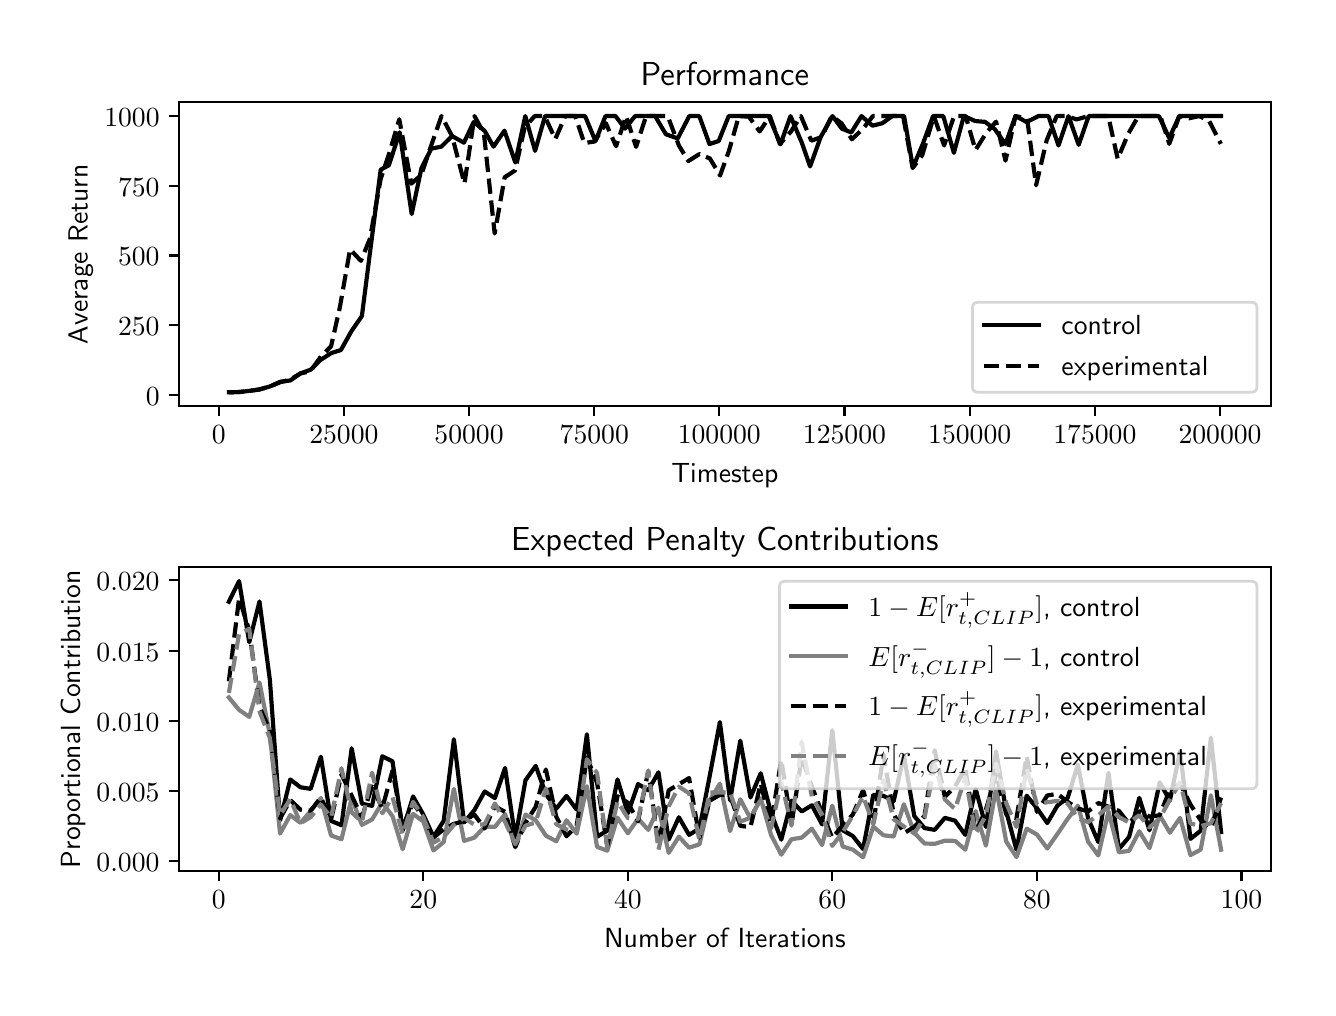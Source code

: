 \begingroup%
\makeatletter%
\begin{pgfpicture}%
\pgfpathrectangle{\pgfpointorigin}{\pgfqpoint{6.4in}{4.8in}}%
\pgfusepath{use as bounding box, clip}%
\begin{pgfscope}%
\pgfsetbuttcap%
\pgfsetmiterjoin%
\definecolor{currentfill}{rgb}{1.0,1.0,1.0}%
\pgfsetfillcolor{currentfill}%
\pgfsetlinewidth{0.0pt}%
\definecolor{currentstroke}{rgb}{1.0,1.0,1.0}%
\pgfsetstrokecolor{currentstroke}%
\pgfsetdash{}{0pt}%
\pgfpathmoveto{\pgfqpoint{0.0in}{0.0in}}%
\pgfpathlineto{\pgfqpoint{6.4in}{0.0in}}%
\pgfpathlineto{\pgfqpoint{6.4in}{4.8in}}%
\pgfpathlineto{\pgfqpoint{0.0in}{4.8in}}%
\pgfpathclose%
\pgfusepath{fill}%
\end{pgfscope}%
\begin{pgfscope}%
\pgfsetbuttcap%
\pgfsetmiterjoin%
\definecolor{currentfill}{rgb}{1.0,1.0,1.0}%
\pgfsetfillcolor{currentfill}%
\pgfsetlinewidth{0.0pt}%
\definecolor{currentstroke}{rgb}{0.0,0.0,0.0}%
\pgfsetstrokecolor{currentstroke}%
\pgfsetstrokeopacity{0.0}%
\pgfsetdash{}{0pt}%
\pgfpathmoveto{\pgfqpoint{0.758in}{2.908in}}%
\pgfpathlineto{\pgfqpoint{6.215in}{2.908in}}%
\pgfpathlineto{\pgfqpoint{6.215in}{4.427in}}%
\pgfpathlineto{\pgfqpoint{0.758in}{4.427in}}%
\pgfpathclose%
\pgfusepath{fill}%
\end{pgfscope}%
\begin{pgfscope}%
\pgfsetbuttcap%
\pgfsetroundjoin%
\definecolor{currentfill}{rgb}{0.0,0.0,0.0}%
\pgfsetfillcolor{currentfill}%
\pgfsetlinewidth{0.803pt}%
\definecolor{currentstroke}{rgb}{0.0,0.0,0.0}%
\pgfsetstrokecolor{currentstroke}%
\pgfsetdash{}{0pt}%
\pgfsys@defobject{currentmarker}{\pgfqpoint{0.0in}{-0.049in}}{\pgfqpoint{0.0in}{0.0in}}{%
\pgfpathmoveto{\pgfqpoint{0.0in}{0.0in}}%
\pgfpathlineto{\pgfqpoint{0.0in}{-0.049in}}%
\pgfusepath{stroke,fill}%
}%
\begin{pgfscope}%
\pgfsys@transformshift{0.955in}{2.908in}%
\pgfsys@useobject{currentmarker}{}%
\end{pgfscope}%
\end{pgfscope}%
\begin{pgfscope}%
\pgftext[x=0.955in,y=2.811in,,top]{\sffamily\fontsize{10.0}{12.0}\selectfont \(\displaystyle 0\)}%
\end{pgfscope}%
\begin{pgfscope}%
\pgfsetbuttcap%
\pgfsetroundjoin%
\definecolor{currentfill}{rgb}{0.0,0.0,0.0}%
\pgfsetfillcolor{currentfill}%
\pgfsetlinewidth{0.803pt}%
\definecolor{currentstroke}{rgb}{0.0,0.0,0.0}%
\pgfsetstrokecolor{currentstroke}%
\pgfsetdash{}{0pt}%
\pgfsys@defobject{currentmarker}{\pgfqpoint{0.0in}{-0.049in}}{\pgfqpoint{0.0in}{0.0in}}{%
\pgfpathmoveto{\pgfqpoint{0.0in}{0.0in}}%
\pgfpathlineto{\pgfqpoint{0.0in}{-0.049in}}%
\pgfusepath{stroke,fill}%
}%
\begin{pgfscope}%
\pgfsys@transformshift{1.581in}{2.908in}%
\pgfsys@useobject{currentmarker}{}%
\end{pgfscope}%
\end{pgfscope}%
\begin{pgfscope}%
\pgftext[x=1.581in,y=2.811in,,top]{\sffamily\fontsize{10.0}{12.0}\selectfont \(\displaystyle 25000\)}%
\end{pgfscope}%
\begin{pgfscope}%
\pgfsetbuttcap%
\pgfsetroundjoin%
\definecolor{currentfill}{rgb}{0.0,0.0,0.0}%
\pgfsetfillcolor{currentfill}%
\pgfsetlinewidth{0.803pt}%
\definecolor{currentstroke}{rgb}{0.0,0.0,0.0}%
\pgfsetstrokecolor{currentstroke}%
\pgfsetdash{}{0pt}%
\pgfsys@defobject{currentmarker}{\pgfqpoint{0.0in}{-0.049in}}{\pgfqpoint{0.0in}{0.0in}}{%
\pgfpathmoveto{\pgfqpoint{0.0in}{0.0in}}%
\pgfpathlineto{\pgfqpoint{0.0in}{-0.049in}}%
\pgfusepath{stroke,fill}%
}%
\begin{pgfscope}%
\pgfsys@transformshift{2.207in}{2.908in}%
\pgfsys@useobject{currentmarker}{}%
\end{pgfscope}%
\end{pgfscope}%
\begin{pgfscope}%
\pgftext[x=2.207in,y=2.811in,,top]{\sffamily\fontsize{10.0}{12.0}\selectfont \(\displaystyle 50000\)}%
\end{pgfscope}%
\begin{pgfscope}%
\pgfsetbuttcap%
\pgfsetroundjoin%
\definecolor{currentfill}{rgb}{0.0,0.0,0.0}%
\pgfsetfillcolor{currentfill}%
\pgfsetlinewidth{0.803pt}%
\definecolor{currentstroke}{rgb}{0.0,0.0,0.0}%
\pgfsetstrokecolor{currentstroke}%
\pgfsetdash{}{0pt}%
\pgfsys@defobject{currentmarker}{\pgfqpoint{0.0in}{-0.049in}}{\pgfqpoint{0.0in}{0.0in}}{%
\pgfpathmoveto{\pgfqpoint{0.0in}{0.0in}}%
\pgfpathlineto{\pgfqpoint{0.0in}{-0.049in}}%
\pgfusepath{stroke,fill}%
}%
\begin{pgfscope}%
\pgfsys@transformshift{2.833in}{2.908in}%
\pgfsys@useobject{currentmarker}{}%
\end{pgfscope}%
\end{pgfscope}%
\begin{pgfscope}%
\pgftext[x=2.833in,y=2.811in,,top]{\sffamily\fontsize{10.0}{12.0}\selectfont \(\displaystyle 75000\)}%
\end{pgfscope}%
\begin{pgfscope}%
\pgfsetbuttcap%
\pgfsetroundjoin%
\definecolor{currentfill}{rgb}{0.0,0.0,0.0}%
\pgfsetfillcolor{currentfill}%
\pgfsetlinewidth{0.803pt}%
\definecolor{currentstroke}{rgb}{0.0,0.0,0.0}%
\pgfsetstrokecolor{currentstroke}%
\pgfsetdash{}{0pt}%
\pgfsys@defobject{currentmarker}{\pgfqpoint{0.0in}{-0.049in}}{\pgfqpoint{0.0in}{0.0in}}{%
\pgfpathmoveto{\pgfqpoint{0.0in}{0.0in}}%
\pgfpathlineto{\pgfqpoint{0.0in}{-0.049in}}%
\pgfusepath{stroke,fill}%
}%
\begin{pgfscope}%
\pgfsys@transformshift{3.458in}{2.908in}%
\pgfsys@useobject{currentmarker}{}%
\end{pgfscope}%
\end{pgfscope}%
\begin{pgfscope}%
\pgftext[x=3.458in,y=2.811in,,top]{\sffamily\fontsize{10.0}{12.0}\selectfont \(\displaystyle 100000\)}%
\end{pgfscope}%
\begin{pgfscope}%
\pgfsetbuttcap%
\pgfsetroundjoin%
\definecolor{currentfill}{rgb}{0.0,0.0,0.0}%
\pgfsetfillcolor{currentfill}%
\pgfsetlinewidth{0.803pt}%
\definecolor{currentstroke}{rgb}{0.0,0.0,0.0}%
\pgfsetstrokecolor{currentstroke}%
\pgfsetdash{}{0pt}%
\pgfsys@defobject{currentmarker}{\pgfqpoint{0.0in}{-0.049in}}{\pgfqpoint{0.0in}{0.0in}}{%
\pgfpathmoveto{\pgfqpoint{0.0in}{0.0in}}%
\pgfpathlineto{\pgfqpoint{0.0in}{-0.049in}}%
\pgfusepath{stroke,fill}%
}%
\begin{pgfscope}%
\pgfsys@transformshift{4.084in}{2.908in}%
\pgfsys@useobject{currentmarker}{}%
\end{pgfscope}%
\end{pgfscope}%
\begin{pgfscope}%
\pgftext[x=4.084in,y=2.811in,,top]{\sffamily\fontsize{10.0}{12.0}\selectfont \(\displaystyle 125000\)}%
\end{pgfscope}%
\begin{pgfscope}%
\pgfsetbuttcap%
\pgfsetroundjoin%
\definecolor{currentfill}{rgb}{0.0,0.0,0.0}%
\pgfsetfillcolor{currentfill}%
\pgfsetlinewidth{0.803pt}%
\definecolor{currentstroke}{rgb}{0.0,0.0,0.0}%
\pgfsetstrokecolor{currentstroke}%
\pgfsetdash{}{0pt}%
\pgfsys@defobject{currentmarker}{\pgfqpoint{0.0in}{-0.049in}}{\pgfqpoint{0.0in}{0.0in}}{%
\pgfpathmoveto{\pgfqpoint{0.0in}{0.0in}}%
\pgfpathlineto{\pgfqpoint{0.0in}{-0.049in}}%
\pgfusepath{stroke,fill}%
}%
\begin{pgfscope}%
\pgfsys@transformshift{4.71in}{2.908in}%
\pgfsys@useobject{currentmarker}{}%
\end{pgfscope}%
\end{pgfscope}%
\begin{pgfscope}%
\pgftext[x=4.71in,y=2.811in,,top]{\sffamily\fontsize{10.0}{12.0}\selectfont \(\displaystyle 150000\)}%
\end{pgfscope}%
\begin{pgfscope}%
\pgfsetbuttcap%
\pgfsetroundjoin%
\definecolor{currentfill}{rgb}{0.0,0.0,0.0}%
\pgfsetfillcolor{currentfill}%
\pgfsetlinewidth{0.803pt}%
\definecolor{currentstroke}{rgb}{0.0,0.0,0.0}%
\pgfsetstrokecolor{currentstroke}%
\pgfsetdash{}{0pt}%
\pgfsys@defobject{currentmarker}{\pgfqpoint{0.0in}{-0.049in}}{\pgfqpoint{0.0in}{0.0in}}{%
\pgfpathmoveto{\pgfqpoint{0.0in}{0.0in}}%
\pgfpathlineto{\pgfqpoint{0.0in}{-0.049in}}%
\pgfusepath{stroke,fill}%
}%
\begin{pgfscope}%
\pgfsys@transformshift{5.336in}{2.908in}%
\pgfsys@useobject{currentmarker}{}%
\end{pgfscope}%
\end{pgfscope}%
\begin{pgfscope}%
\pgftext[x=5.336in,y=2.811in,,top]{\sffamily\fontsize{10.0}{12.0}\selectfont \(\displaystyle 175000\)}%
\end{pgfscope}%
\begin{pgfscope}%
\pgfsetbuttcap%
\pgfsetroundjoin%
\definecolor{currentfill}{rgb}{0.0,0.0,0.0}%
\pgfsetfillcolor{currentfill}%
\pgfsetlinewidth{0.803pt}%
\definecolor{currentstroke}{rgb}{0.0,0.0,0.0}%
\pgfsetstrokecolor{currentstroke}%
\pgfsetdash{}{0pt}%
\pgfsys@defobject{currentmarker}{\pgfqpoint{0.0in}{-0.049in}}{\pgfqpoint{0.0in}{0.0in}}{%
\pgfpathmoveto{\pgfqpoint{0.0in}{0.0in}}%
\pgfpathlineto{\pgfqpoint{0.0in}{-0.049in}}%
\pgfusepath{stroke,fill}%
}%
\begin{pgfscope}%
\pgfsys@transformshift{5.962in}{2.908in}%
\pgfsys@useobject{currentmarker}{}%
\end{pgfscope}%
\end{pgfscope}%
\begin{pgfscope}%
\pgftext[x=5.962in,y=2.811in,,top]{\sffamily\fontsize{10.0}{12.0}\selectfont \(\displaystyle 200000\)}%
\end{pgfscope}%
\begin{pgfscope}%
\pgftext[x=3.486in,y=2.621in,,top]{\sffamily\fontsize{10.0}{12.0}\selectfont Timestep}%
\end{pgfscope}%
\begin{pgfscope}%
\pgfsetbuttcap%
\pgfsetroundjoin%
\definecolor{currentfill}{rgb}{0.0,0.0,0.0}%
\pgfsetfillcolor{currentfill}%
\pgfsetlinewidth{0.803pt}%
\definecolor{currentstroke}{rgb}{0.0,0.0,0.0}%
\pgfsetstrokecolor{currentstroke}%
\pgfsetdash{}{0pt}%
\pgfsys@defobject{currentmarker}{\pgfqpoint{-0.049in}{0.0in}}{\pgfqpoint{0.0in}{0.0in}}{%
\pgfpathmoveto{\pgfqpoint{0.0in}{0.0in}}%
\pgfpathlineto{\pgfqpoint{-0.049in}{0.0in}}%
\pgfusepath{stroke,fill}%
}%
\begin{pgfscope}%
\pgfsys@transformshift{0.758in}{2.965in}%
\pgfsys@useobject{currentmarker}{}%
\end{pgfscope}%
\end{pgfscope}%
\begin{pgfscope}%
\pgftext[x=0.591in,y=2.912in,left,base]{\sffamily\fontsize{10.0}{12.0}\selectfont \(\displaystyle 0\)}%
\end{pgfscope}%
\begin{pgfscope}%
\pgfsetbuttcap%
\pgfsetroundjoin%
\definecolor{currentfill}{rgb}{0.0,0.0,0.0}%
\pgfsetfillcolor{currentfill}%
\pgfsetlinewidth{0.803pt}%
\definecolor{currentstroke}{rgb}{0.0,0.0,0.0}%
\pgfsetstrokecolor{currentstroke}%
\pgfsetdash{}{0pt}%
\pgfsys@defobject{currentmarker}{\pgfqpoint{-0.049in}{0.0in}}{\pgfqpoint{0.0in}{0.0in}}{%
\pgfpathmoveto{\pgfqpoint{0.0in}{0.0in}}%
\pgfpathlineto{\pgfqpoint{-0.049in}{0.0in}}%
\pgfusepath{stroke,fill}%
}%
\begin{pgfscope}%
\pgfsys@transformshift{0.758in}{3.313in}%
\pgfsys@useobject{currentmarker}{}%
\end{pgfscope}%
\end{pgfscope}%
\begin{pgfscope}%
\pgftext[x=0.452in,y=3.26in,left,base]{\sffamily\fontsize{10.0}{12.0}\selectfont \(\displaystyle 250\)}%
\end{pgfscope}%
\begin{pgfscope}%
\pgfsetbuttcap%
\pgfsetroundjoin%
\definecolor{currentfill}{rgb}{0.0,0.0,0.0}%
\pgfsetfillcolor{currentfill}%
\pgfsetlinewidth{0.803pt}%
\definecolor{currentstroke}{rgb}{0.0,0.0,0.0}%
\pgfsetstrokecolor{currentstroke}%
\pgfsetdash{}{0pt}%
\pgfsys@defobject{currentmarker}{\pgfqpoint{-0.049in}{0.0in}}{\pgfqpoint{0.0in}{0.0in}}{%
\pgfpathmoveto{\pgfqpoint{0.0in}{0.0in}}%
\pgfpathlineto{\pgfqpoint{-0.049in}{0.0in}}%
\pgfusepath{stroke,fill}%
}%
\begin{pgfscope}%
\pgfsys@transformshift{0.758in}{3.661in}%
\pgfsys@useobject{currentmarker}{}%
\end{pgfscope}%
\end{pgfscope}%
\begin{pgfscope}%
\pgftext[x=0.452in,y=3.609in,left,base]{\sffamily\fontsize{10.0}{12.0}\selectfont \(\displaystyle 500\)}%
\end{pgfscope}%
\begin{pgfscope}%
\pgfsetbuttcap%
\pgfsetroundjoin%
\definecolor{currentfill}{rgb}{0.0,0.0,0.0}%
\pgfsetfillcolor{currentfill}%
\pgfsetlinewidth{0.803pt}%
\definecolor{currentstroke}{rgb}{0.0,0.0,0.0}%
\pgfsetstrokecolor{currentstroke}%
\pgfsetdash{}{0pt}%
\pgfsys@defobject{currentmarker}{\pgfqpoint{-0.049in}{0.0in}}{\pgfqpoint{0.0in}{0.0in}}{%
\pgfpathmoveto{\pgfqpoint{0.0in}{0.0in}}%
\pgfpathlineto{\pgfqpoint{-0.049in}{0.0in}}%
\pgfusepath{stroke,fill}%
}%
\begin{pgfscope}%
\pgfsys@transformshift{0.758in}{4.009in}%
\pgfsys@useobject{currentmarker}{}%
\end{pgfscope}%
\end{pgfscope}%
\begin{pgfscope}%
\pgftext[x=0.452in,y=3.957in,left,base]{\sffamily\fontsize{10.0}{12.0}\selectfont \(\displaystyle 750\)}%
\end{pgfscope}%
\begin{pgfscope}%
\pgfsetbuttcap%
\pgfsetroundjoin%
\definecolor{currentfill}{rgb}{0.0,0.0,0.0}%
\pgfsetfillcolor{currentfill}%
\pgfsetlinewidth{0.803pt}%
\definecolor{currentstroke}{rgb}{0.0,0.0,0.0}%
\pgfsetstrokecolor{currentstroke}%
\pgfsetdash{}{0pt}%
\pgfsys@defobject{currentmarker}{\pgfqpoint{-0.049in}{0.0in}}{\pgfqpoint{0.0in}{0.0in}}{%
\pgfpathmoveto{\pgfqpoint{0.0in}{0.0in}}%
\pgfpathlineto{\pgfqpoint{-0.049in}{0.0in}}%
\pgfusepath{stroke,fill}%
}%
\begin{pgfscope}%
\pgfsys@transformshift{0.758in}{4.358in}%
\pgfsys@useobject{currentmarker}{}%
\end{pgfscope}%
\end{pgfscope}%
\begin{pgfscope}%
\pgftext[x=0.383in,y=4.305in,left,base]{\sffamily\fontsize{10.0}{12.0}\selectfont \(\displaystyle 1000\)}%
\end{pgfscope}%
\begin{pgfscope}%
\pgftext[x=0.327in,y=3.667in,,bottom,rotate=90.0]{\sffamily\fontsize{10.0}{12.0}\selectfont Average Return}%
\end{pgfscope}%
\begin{pgfscope}%
\pgfpathrectangle{\pgfqpoint{0.758in}{2.908in}}{\pgfqpoint{5.457in}{1.519in}}%
\pgfusepath{clip}%
\pgfsetrectcap%
\pgfsetroundjoin%
\pgfsetlinewidth{1.506pt}%
\definecolor{currentstroke}{rgb}{0.0,0.0,0.0}%
\pgfsetstrokecolor{currentstroke}%
\pgfsetdash{}{0pt}%
\pgfpathmoveto{\pgfqpoint{1.006in}{2.977in}}%
\pgfpathlineto{\pgfqpoint{1.057in}{2.978in}}%
\pgfpathlineto{\pgfqpoint{1.108in}{2.984in}}%
\pgfpathlineto{\pgfqpoint{1.159in}{2.991in}}%
\pgfpathlineto{\pgfqpoint{1.211in}{3.006in}}%
\pgfpathlineto{\pgfqpoint{1.262in}{3.029in}}%
\pgfpathlineto{\pgfqpoint{1.313in}{3.036in}}%
\pgfpathlineto{\pgfqpoint{1.364in}{3.071in}}%
\pgfpathlineto{\pgfqpoint{1.415in}{3.09in}}%
\pgfpathlineto{\pgfqpoint{1.465in}{3.139in}}%
\pgfpathlineto{\pgfqpoint{1.518in}{3.173in}}%
\pgfpathlineto{\pgfqpoint{1.566in}{3.188in}}%
\pgfpathlineto{\pgfqpoint{1.619in}{3.283in}}%
\pgfpathlineto{\pgfqpoint{1.671in}{3.358in}}%
\pgfpathlineto{\pgfqpoint{1.712in}{3.679in}}%
\pgfpathlineto{\pgfqpoint{1.765in}{4.09in}}%
\pgfpathlineto{\pgfqpoint{1.806in}{4.112in}}%
\pgfpathlineto{\pgfqpoint{1.86in}{4.277in}}%
\pgfpathlineto{\pgfqpoint{1.92in}{3.868in}}%
\pgfpathlineto{\pgfqpoint{1.969in}{4.098in}}%
\pgfpathlineto{\pgfqpoint{2.018in}{4.195in}}%
\pgfpathlineto{\pgfqpoint{2.068in}{4.205in}}%
\pgfpathlineto{\pgfqpoint{2.122in}{4.258in}}%
\pgfpathlineto{\pgfqpoint{2.181in}{4.225in}}%
\pgfpathlineto{\pgfqpoint{2.23in}{4.328in}}%
\pgfpathlineto{\pgfqpoint{2.285in}{4.284in}}%
\pgfpathlineto{\pgfqpoint{2.329in}{4.205in}}%
\pgfpathlineto{\pgfqpoint{2.384in}{4.285in}}%
\pgfpathlineto{\pgfqpoint{2.438in}{4.126in}}%
\pgfpathlineto{\pgfqpoint{2.488in}{4.358in}}%
\pgfpathlineto{\pgfqpoint{2.537in}{4.184in}}%
\pgfpathlineto{\pgfqpoint{2.587in}{4.358in}}%
\pgfpathlineto{\pgfqpoint{2.637in}{4.358in}}%
\pgfpathlineto{\pgfqpoint{2.687in}{4.358in}}%
\pgfpathlineto{\pgfqpoint{2.737in}{4.358in}}%
\pgfpathlineto{\pgfqpoint{2.787in}{4.358in}}%
\pgfpathlineto{\pgfqpoint{2.839in}{4.233in}}%
\pgfpathlineto{\pgfqpoint{2.889in}{4.358in}}%
\pgfpathlineto{\pgfqpoint{2.939in}{4.358in}}%
\pgfpathlineto{\pgfqpoint{2.987in}{4.295in}}%
\pgfpathlineto{\pgfqpoint{3.037in}{4.358in}}%
\pgfpathlineto{\pgfqpoint{3.087in}{4.358in}}%
\pgfpathlineto{\pgfqpoint{3.137in}{4.358in}}%
\pgfpathlineto{\pgfqpoint{3.191in}{4.267in}}%
\pgfpathlineto{\pgfqpoint{3.25in}{4.246in}}%
\pgfpathlineto{\pgfqpoint{3.308in}{4.358in}}%
\pgfpathlineto{\pgfqpoint{3.358in}{4.358in}}%
\pgfpathlineto{\pgfqpoint{3.409in}{4.218in}}%
\pgfpathlineto{\pgfqpoint{3.455in}{4.233in}}%
\pgfpathlineto{\pgfqpoint{3.505in}{4.358in}}%
\pgfpathlineto{\pgfqpoint{3.555in}{4.358in}}%
\pgfpathlineto{\pgfqpoint{3.605in}{4.358in}}%
\pgfpathlineto{\pgfqpoint{3.655in}{4.358in}}%
\pgfpathlineto{\pgfqpoint{3.705in}{4.358in}}%
\pgfpathlineto{\pgfqpoint{3.764in}{4.217in}}%
\pgfpathlineto{\pgfqpoint{3.814in}{4.358in}}%
\pgfpathlineto{\pgfqpoint{3.871in}{4.224in}}%
\pgfpathlineto{\pgfqpoint{3.912in}{4.106in}}%
\pgfpathlineto{\pgfqpoint{3.965in}{4.253in}}%
\pgfpathlineto{\pgfqpoint{4.024in}{4.358in}}%
\pgfpathlineto{\pgfqpoint{4.071in}{4.295in}}%
\pgfpathlineto{\pgfqpoint{4.118in}{4.276in}}%
\pgfpathlineto{\pgfqpoint{4.169in}{4.358in}}%
\pgfpathlineto{\pgfqpoint{4.224in}{4.31in}}%
\pgfpathlineto{\pgfqpoint{4.273in}{4.322in}}%
\pgfpathlineto{\pgfqpoint{4.323in}{4.358in}}%
\pgfpathlineto{\pgfqpoint{4.382in}{4.358in}}%
\pgfpathlineto{\pgfqpoint{4.426in}{4.101in}}%
\pgfpathlineto{\pgfqpoint{4.477in}{4.222in}}%
\pgfpathlineto{\pgfqpoint{4.527in}{4.358in}}%
\pgfpathlineto{\pgfqpoint{4.578in}{4.358in}}%
\pgfpathlineto{\pgfqpoint{4.631in}{4.174in}}%
\pgfpathlineto{\pgfqpoint{4.681in}{4.358in}}%
\pgfpathlineto{\pgfqpoint{4.738in}{4.333in}}%
\pgfpathlineto{\pgfqpoint{4.787in}{4.329in}}%
\pgfpathlineto{\pgfqpoint{4.835in}{4.293in}}%
\pgfpathlineto{\pgfqpoint{4.889in}{4.218in}}%
\pgfpathlineto{\pgfqpoint{4.939in}{4.358in}}%
\pgfpathlineto{\pgfqpoint{4.995in}{4.328in}}%
\pgfpathlineto{\pgfqpoint{5.054in}{4.358in}}%
\pgfpathlineto{\pgfqpoint{5.104in}{4.358in}}%
\pgfpathlineto{\pgfqpoint{5.154in}{4.211in}}%
\pgfpathlineto{\pgfqpoint{5.204in}{4.358in}}%
\pgfpathlineto{\pgfqpoint{5.255in}{4.214in}}%
\pgfpathlineto{\pgfqpoint{5.305in}{4.358in}}%
\pgfpathlineto{\pgfqpoint{5.355in}{4.358in}}%
\pgfpathlineto{\pgfqpoint{5.405in}{4.358in}}%
\pgfpathlineto{\pgfqpoint{5.455in}{4.358in}}%
\pgfpathlineto{\pgfqpoint{5.506in}{4.358in}}%
\pgfpathlineto{\pgfqpoint{5.556in}{4.358in}}%
\pgfpathlineto{\pgfqpoint{5.606in}{4.358in}}%
\pgfpathlineto{\pgfqpoint{5.656in}{4.358in}}%
\pgfpathlineto{\pgfqpoint{5.708in}{4.248in}}%
\pgfpathlineto{\pgfqpoint{5.758in}{4.358in}}%
\pgfpathlineto{\pgfqpoint{5.808in}{4.358in}}%
\pgfpathlineto{\pgfqpoint{5.858in}{4.358in}}%
\pgfpathlineto{\pgfqpoint{5.909in}{4.358in}}%
\pgfpathlineto{\pgfqpoint{5.967in}{4.358in}}%
\pgfusepath{stroke}%
\end{pgfscope}%
\begin{pgfscope}%
\pgfpathrectangle{\pgfqpoint{0.758in}{2.908in}}{\pgfqpoint{5.457in}{1.519in}}%
\pgfusepath{clip}%
\pgfsetbuttcap%
\pgfsetroundjoin%
\pgfsetlinewidth{1.506pt}%
\definecolor{currentstroke}{rgb}{0.0,0.0,0.0}%
\pgfsetstrokecolor{currentstroke}%
\pgfsetdash{{5.55pt}{2.4pt}}{0.0pt}%
\pgfpathmoveto{\pgfqpoint{1.006in}{2.977in}}%
\pgfpathlineto{\pgfqpoint{1.057in}{2.978in}}%
\pgfpathlineto{\pgfqpoint{1.108in}{2.984in}}%
\pgfpathlineto{\pgfqpoint{1.159in}{2.991in}}%
\pgfpathlineto{\pgfqpoint{1.211in}{3.006in}}%
\pgfpathlineto{\pgfqpoint{1.262in}{3.027in}}%
\pgfpathlineto{\pgfqpoint{1.313in}{3.041in}}%
\pgfpathlineto{\pgfqpoint{1.363in}{3.071in}}%
\pgfpathlineto{\pgfqpoint{1.414in}{3.082in}}%
\pgfpathlineto{\pgfqpoint{1.466in}{3.156in}}%
\pgfpathlineto{\pgfqpoint{1.517in}{3.207in}}%
\pgfpathlineto{\pgfqpoint{1.561in}{3.402in}}%
\pgfpathlineto{\pgfqpoint{1.612in}{3.692in}}%
\pgfpathlineto{\pgfqpoint{1.666in}{3.634in}}%
\pgfpathlineto{\pgfqpoint{1.711in}{3.744in}}%
\pgfpathlineto{\pgfqpoint{1.765in}{4.043in}}%
\pgfpathlineto{\pgfqpoint{1.809in}{4.176in}}%
\pgfpathlineto{\pgfqpoint{1.858in}{4.342in}}%
\pgfpathlineto{\pgfqpoint{1.918in}{4.02in}}%
\pgfpathlineto{\pgfqpoint{1.968in}{4.064in}}%
\pgfpathlineto{\pgfqpoint{2.019in}{4.215in}}%
\pgfpathlineto{\pgfqpoint{2.069in}{4.358in}}%
\pgfpathlineto{\pgfqpoint{2.122in}{4.258in}}%
\pgfpathlineto{\pgfqpoint{2.184in}{4.02in}}%
\pgfpathlineto{\pgfqpoint{2.234in}{4.358in}}%
\pgfpathlineto{\pgfqpoint{2.281in}{4.272in}}%
\pgfpathlineto{\pgfqpoint{2.335in}{3.771in}}%
\pgfpathlineto{\pgfqpoint{2.385in}{4.052in}}%
\pgfpathlineto{\pgfqpoint{2.437in}{4.086in}}%
\pgfpathlineto{\pgfqpoint{2.485in}{4.301in}}%
\pgfpathlineto{\pgfqpoint{2.535in}{4.358in}}%
\pgfpathlineto{\pgfqpoint{2.585in}{4.358in}}%
\pgfpathlineto{\pgfqpoint{2.638in}{4.243in}}%
\pgfpathlineto{\pgfqpoint{2.688in}{4.358in}}%
\pgfpathlineto{\pgfqpoint{2.738in}{4.358in}}%
\pgfpathlineto{\pgfqpoint{2.783in}{4.223in}}%
\pgfpathlineto{\pgfqpoint{2.835in}{4.231in}}%
\pgfpathlineto{\pgfqpoint{2.891in}{4.322in}}%
\pgfpathlineto{\pgfqpoint{2.942in}{4.207in}}%
\pgfpathlineto{\pgfqpoint{2.992in}{4.358in}}%
\pgfpathlineto{\pgfqpoint{3.042in}{4.204in}}%
\pgfpathlineto{\pgfqpoint{3.092in}{4.358in}}%
\pgfpathlineto{\pgfqpoint{3.142in}{4.358in}}%
\pgfpathlineto{\pgfqpoint{3.2in}{4.358in}}%
\pgfpathlineto{\pgfqpoint{3.256in}{4.211in}}%
\pgfpathlineto{\pgfqpoint{3.303in}{4.133in}}%
\pgfpathlineto{\pgfqpoint{3.359in}{4.168in}}%
\pgfpathlineto{\pgfqpoint{3.411in}{4.146in}}%
\pgfpathlineto{\pgfqpoint{3.462in}{4.061in}}%
\pgfpathlineto{\pgfqpoint{3.506in}{4.183in}}%
\pgfpathlineto{\pgfqpoint{3.556in}{4.358in}}%
\pgfpathlineto{\pgfqpoint{3.606in}{4.355in}}%
\pgfpathlineto{\pgfqpoint{3.66in}{4.281in}}%
\pgfpathlineto{\pgfqpoint{3.711in}{4.358in}}%
\pgfpathlineto{\pgfqpoint{3.761in}{4.218in}}%
\pgfpathlineto{\pgfqpoint{3.816in}{4.28in}}%
\pgfpathlineto{\pgfqpoint{3.866in}{4.358in}}%
\pgfpathlineto{\pgfqpoint{3.918in}{4.235in}}%
\pgfpathlineto{\pgfqpoint{3.97in}{4.253in}}%
\pgfpathlineto{\pgfqpoint{4.02in}{4.358in}}%
\pgfpathlineto{\pgfqpoint{4.069in}{4.322in}}%
\pgfpathlineto{\pgfqpoint{4.121in}{4.242in}}%
\pgfpathlineto{\pgfqpoint{4.176in}{4.294in}}%
\pgfpathlineto{\pgfqpoint{4.226in}{4.358in}}%
\pgfpathlineto{\pgfqpoint{4.277in}{4.358in}}%
\pgfpathlineto{\pgfqpoint{4.327in}{4.358in}}%
\pgfpathlineto{\pgfqpoint{4.377in}{4.358in}}%
\pgfpathlineto{\pgfqpoint{4.425in}{4.098in}}%
\pgfpathlineto{\pgfqpoint{4.473in}{4.163in}}%
\pgfpathlineto{\pgfqpoint{4.531in}{4.358in}}%
\pgfpathlineto{\pgfqpoint{4.582in}{4.211in}}%
\pgfpathlineto{\pgfqpoint{4.632in}{4.358in}}%
\pgfpathlineto{\pgfqpoint{4.69in}{4.358in}}%
\pgfpathlineto{\pgfqpoint{4.739in}{4.188in}}%
\pgfpathlineto{\pgfqpoint{4.793in}{4.274in}}%
\pgfpathlineto{\pgfqpoint{4.842in}{4.33in}}%
\pgfpathlineto{\pgfqpoint{4.889in}{4.135in}}%
\pgfpathlineto{\pgfqpoint{4.939in}{4.358in}}%
\pgfpathlineto{\pgfqpoint{4.997in}{4.346in}}%
\pgfpathlineto{\pgfqpoint{5.042in}{4.012in}}%
\pgfpathlineto{\pgfqpoint{5.095in}{4.237in}}%
\pgfpathlineto{\pgfqpoint{5.145in}{4.358in}}%
\pgfpathlineto{\pgfqpoint{5.195in}{4.358in}}%
\pgfpathlineto{\pgfqpoint{5.245in}{4.341in}}%
\pgfpathlineto{\pgfqpoint{5.303in}{4.358in}}%
\pgfpathlineto{\pgfqpoint{5.353in}{4.358in}}%
\pgfpathlineto{\pgfqpoint{5.403in}{4.358in}}%
\pgfpathlineto{\pgfqpoint{5.45in}{4.144in}}%
\pgfpathlineto{\pgfqpoint{5.504in}{4.272in}}%
\pgfpathlineto{\pgfqpoint{5.554in}{4.358in}}%
\pgfpathlineto{\pgfqpoint{5.613in}{4.358in}}%
\pgfpathlineto{\pgfqpoint{5.663in}{4.358in}}%
\pgfpathlineto{\pgfqpoint{5.708in}{4.219in}}%
\pgfpathlineto{\pgfqpoint{5.758in}{4.358in}}%
\pgfpathlineto{\pgfqpoint{5.808in}{4.347in}}%
\pgfpathlineto{\pgfqpoint{5.858in}{4.358in}}%
\pgfpathlineto{\pgfqpoint{5.907in}{4.334in}}%
\pgfpathlineto{\pgfqpoint{5.966in}{4.219in}}%
\pgfusepath{stroke}%
\end{pgfscope}%
\begin{pgfscope}%
\pgfsetrectcap%
\pgfsetmiterjoin%
\pgfsetlinewidth{0.803pt}%
\definecolor{currentstroke}{rgb}{0.0,0.0,0.0}%
\pgfsetstrokecolor{currentstroke}%
\pgfsetdash{}{0pt}%
\pgfpathmoveto{\pgfqpoint{0.758in}{2.908in}}%
\pgfpathlineto{\pgfqpoint{0.758in}{4.427in}}%
\pgfusepath{stroke}%
\end{pgfscope}%
\begin{pgfscope}%
\pgfsetrectcap%
\pgfsetmiterjoin%
\pgfsetlinewidth{0.803pt}%
\definecolor{currentstroke}{rgb}{0.0,0.0,0.0}%
\pgfsetstrokecolor{currentstroke}%
\pgfsetdash{}{0pt}%
\pgfpathmoveto{\pgfqpoint{6.215in}{2.908in}}%
\pgfpathlineto{\pgfqpoint{6.215in}{4.427in}}%
\pgfusepath{stroke}%
\end{pgfscope}%
\begin{pgfscope}%
\pgfsetrectcap%
\pgfsetmiterjoin%
\pgfsetlinewidth{0.803pt}%
\definecolor{currentstroke}{rgb}{0.0,0.0,0.0}%
\pgfsetstrokecolor{currentstroke}%
\pgfsetdash{}{0pt}%
\pgfpathmoveto{\pgfqpoint{0.758in}{2.908in}}%
\pgfpathlineto{\pgfqpoint{6.215in}{2.908in}}%
\pgfusepath{stroke}%
\end{pgfscope}%
\begin{pgfscope}%
\pgfsetrectcap%
\pgfsetmiterjoin%
\pgfsetlinewidth{0.803pt}%
\definecolor{currentstroke}{rgb}{0.0,0.0,0.0}%
\pgfsetstrokecolor{currentstroke}%
\pgfsetdash{}{0pt}%
\pgfpathmoveto{\pgfqpoint{0.758in}{4.427in}}%
\pgfpathlineto{\pgfqpoint{6.215in}{4.427in}}%
\pgfusepath{stroke}%
\end{pgfscope}%
\begin{pgfscope}%
\pgftext[x=3.486in,y=4.51in,,base]{\sffamily\fontsize{12.0}{14.4}\selectfont Performance}%
\end{pgfscope}%
\begin{pgfscope}%
\pgfsetbuttcap%
\pgfsetmiterjoin%
\definecolor{currentfill}{rgb}{1.0,1.0,1.0}%
\pgfsetfillcolor{currentfill}%
\pgfsetfillopacity{0.8}%
\pgfsetlinewidth{1.004pt}%
\definecolor{currentstroke}{rgb}{0.8,0.8,0.8}%
\pgfsetstrokecolor{currentstroke}%
\pgfsetstrokeopacity{0.8}%
\pgfsetdash{}{0pt}%
\pgfpathmoveto{\pgfqpoint{4.752in}{2.977in}}%
\pgfpathlineto{\pgfqpoint{6.118in}{2.977in}}%
\pgfpathquadraticcurveto{\pgfqpoint{6.146in}{2.977in}}{\pgfqpoint{6.146in}{3.005in}}%
\pgfpathlineto{\pgfqpoint{6.146in}{3.399in}}%
\pgfpathquadraticcurveto{\pgfqpoint{6.146in}{3.427in}}{\pgfqpoint{6.118in}{3.427in}}%
\pgfpathlineto{\pgfqpoint{4.752in}{3.427in}}%
\pgfpathquadraticcurveto{\pgfqpoint{4.724in}{3.427in}}{\pgfqpoint{4.724in}{3.399in}}%
\pgfpathlineto{\pgfqpoint{4.724in}{3.005in}}%
\pgfpathquadraticcurveto{\pgfqpoint{4.724in}{2.977in}}{\pgfqpoint{4.752in}{2.977in}}%
\pgfpathclose%
\pgfusepath{stroke,fill}%
\end{pgfscope}%
\begin{pgfscope}%
\pgfsetrectcap%
\pgfsetroundjoin%
\pgfsetlinewidth{1.506pt}%
\definecolor{currentstroke}{rgb}{0.0,0.0,0.0}%
\pgfsetstrokecolor{currentstroke}%
\pgfsetdash{}{0pt}%
\pgfpathmoveto{\pgfqpoint{4.78in}{3.314in}}%
\pgfpathlineto{\pgfqpoint{5.057in}{3.314in}}%
\pgfusepath{stroke}%
\end{pgfscope}%
\begin{pgfscope}%
\pgftext[x=5.169in,y=3.266in,left,base]{\sffamily\fontsize{10.0}{12.0}\selectfont control}%
\end{pgfscope}%
\begin{pgfscope}%
\pgfsetbuttcap%
\pgfsetroundjoin%
\pgfsetlinewidth{1.506pt}%
\definecolor{currentstroke}{rgb}{0.0,0.0,0.0}%
\pgfsetstrokecolor{currentstroke}%
\pgfsetdash{{5.55pt}{2.4pt}}{0.0pt}%
\pgfpathmoveto{\pgfqpoint{4.78in}{3.11in}}%
\pgfpathlineto{\pgfqpoint{5.057in}{3.11in}}%
\pgfusepath{stroke}%
\end{pgfscope}%
\begin{pgfscope}%
\pgftext[x=5.169in,y=3.062in,left,base]{\sffamily\fontsize{10.0}{12.0}\selectfont experimental}%
\end{pgfscope}%
\begin{pgfscope}%
\pgfsetbuttcap%
\pgfsetmiterjoin%
\definecolor{currentfill}{rgb}{1.0,1.0,1.0}%
\pgfsetfillcolor{currentfill}%
\pgfsetlinewidth{0.0pt}%
\definecolor{currentstroke}{rgb}{0.0,0.0,0.0}%
\pgfsetstrokecolor{currentstroke}%
\pgfsetstrokeopacity{0.0}%
\pgfsetdash{}{0pt}%
\pgfpathmoveto{\pgfqpoint{0.758in}{0.583in}}%
\pgfpathlineto{\pgfqpoint{6.215in}{0.583in}}%
\pgfpathlineto{\pgfqpoint{6.215in}{2.102in}}%
\pgfpathlineto{\pgfqpoint{0.758in}{2.102in}}%
\pgfpathclose%
\pgfusepath{fill}%
\end{pgfscope}%
\begin{pgfscope}%
\pgfsetbuttcap%
\pgfsetroundjoin%
\definecolor{currentfill}{rgb}{0.0,0.0,0.0}%
\pgfsetfillcolor{currentfill}%
\pgfsetlinewidth{0.803pt}%
\definecolor{currentstroke}{rgb}{0.0,0.0,0.0}%
\pgfsetstrokecolor{currentstroke}%
\pgfsetdash{}{0pt}%
\pgfsys@defobject{currentmarker}{\pgfqpoint{0.0in}{-0.049in}}{\pgfqpoint{0.0in}{0.0in}}{%
\pgfpathmoveto{\pgfqpoint{0.0in}{0.0in}}%
\pgfpathlineto{\pgfqpoint{0.0in}{-0.049in}}%
\pgfusepath{stroke,fill}%
}%
\begin{pgfscope}%
\pgfsys@transformshift{0.955in}{0.583in}%
\pgfsys@useobject{currentmarker}{}%
\end{pgfscope}%
\end{pgfscope}%
\begin{pgfscope}%
\pgftext[x=0.955in,y=0.486in,,top]{\sffamily\fontsize{10.0}{12.0}\selectfont \(\displaystyle 0\)}%
\end{pgfscope}%
\begin{pgfscope}%
\pgfsetbuttcap%
\pgfsetroundjoin%
\definecolor{currentfill}{rgb}{0.0,0.0,0.0}%
\pgfsetfillcolor{currentfill}%
\pgfsetlinewidth{0.803pt}%
\definecolor{currentstroke}{rgb}{0.0,0.0,0.0}%
\pgfsetstrokecolor{currentstroke}%
\pgfsetdash{}{0pt}%
\pgfsys@defobject{currentmarker}{\pgfqpoint{0.0in}{-0.049in}}{\pgfqpoint{0.0in}{0.0in}}{%
\pgfpathmoveto{\pgfqpoint{0.0in}{0.0in}}%
\pgfpathlineto{\pgfqpoint{0.0in}{-0.049in}}%
\pgfusepath{stroke,fill}%
}%
\begin{pgfscope}%
\pgfsys@transformshift{1.978in}{0.583in}%
\pgfsys@useobject{currentmarker}{}%
\end{pgfscope}%
\end{pgfscope}%
\begin{pgfscope}%
\pgftext[x=1.978in,y=0.486in,,top]{\sffamily\fontsize{10.0}{12.0}\selectfont \(\displaystyle 20\)}%
\end{pgfscope}%
\begin{pgfscope}%
\pgfsetbuttcap%
\pgfsetroundjoin%
\definecolor{currentfill}{rgb}{0.0,0.0,0.0}%
\pgfsetfillcolor{currentfill}%
\pgfsetlinewidth{0.803pt}%
\definecolor{currentstroke}{rgb}{0.0,0.0,0.0}%
\pgfsetstrokecolor{currentstroke}%
\pgfsetdash{}{0pt}%
\pgfsys@defobject{currentmarker}{\pgfqpoint{0.0in}{-0.049in}}{\pgfqpoint{0.0in}{0.0in}}{%
\pgfpathmoveto{\pgfqpoint{0.0in}{0.0in}}%
\pgfpathlineto{\pgfqpoint{0.0in}{-0.049in}}%
\pgfusepath{stroke,fill}%
}%
\begin{pgfscope}%
\pgfsys@transformshift{3.001in}{0.583in}%
\pgfsys@useobject{currentmarker}{}%
\end{pgfscope}%
\end{pgfscope}%
\begin{pgfscope}%
\pgftext[x=3.001in,y=0.486in,,top]{\sffamily\fontsize{10.0}{12.0}\selectfont \(\displaystyle 40\)}%
\end{pgfscope}%
\begin{pgfscope}%
\pgfsetbuttcap%
\pgfsetroundjoin%
\definecolor{currentfill}{rgb}{0.0,0.0,0.0}%
\pgfsetfillcolor{currentfill}%
\pgfsetlinewidth{0.803pt}%
\definecolor{currentstroke}{rgb}{0.0,0.0,0.0}%
\pgfsetstrokecolor{currentstroke}%
\pgfsetdash{}{0pt}%
\pgfsys@defobject{currentmarker}{\pgfqpoint{0.0in}{-0.049in}}{\pgfqpoint{0.0in}{0.0in}}{%
\pgfpathmoveto{\pgfqpoint{0.0in}{0.0in}}%
\pgfpathlineto{\pgfqpoint{0.0in}{-0.049in}}%
\pgfusepath{stroke,fill}%
}%
\begin{pgfscope}%
\pgfsys@transformshift{4.023in}{0.583in}%
\pgfsys@useobject{currentmarker}{}%
\end{pgfscope}%
\end{pgfscope}%
\begin{pgfscope}%
\pgftext[x=4.023in,y=0.486in,,top]{\sffamily\fontsize{10.0}{12.0}\selectfont \(\displaystyle 60\)}%
\end{pgfscope}%
\begin{pgfscope}%
\pgfsetbuttcap%
\pgfsetroundjoin%
\definecolor{currentfill}{rgb}{0.0,0.0,0.0}%
\pgfsetfillcolor{currentfill}%
\pgfsetlinewidth{0.803pt}%
\definecolor{currentstroke}{rgb}{0.0,0.0,0.0}%
\pgfsetstrokecolor{currentstroke}%
\pgfsetdash{}{0pt}%
\pgfsys@defobject{currentmarker}{\pgfqpoint{0.0in}{-0.049in}}{\pgfqpoint{0.0in}{0.0in}}{%
\pgfpathmoveto{\pgfqpoint{0.0in}{0.0in}}%
\pgfpathlineto{\pgfqpoint{0.0in}{-0.049in}}%
\pgfusepath{stroke,fill}%
}%
\begin{pgfscope}%
\pgfsys@transformshift{5.046in}{0.583in}%
\pgfsys@useobject{currentmarker}{}%
\end{pgfscope}%
\end{pgfscope}%
\begin{pgfscope}%
\pgftext[x=5.046in,y=0.486in,,top]{\sffamily\fontsize{10.0}{12.0}\selectfont \(\displaystyle 80\)}%
\end{pgfscope}%
\begin{pgfscope}%
\pgfsetbuttcap%
\pgfsetroundjoin%
\definecolor{currentfill}{rgb}{0.0,0.0,0.0}%
\pgfsetfillcolor{currentfill}%
\pgfsetlinewidth{0.803pt}%
\definecolor{currentstroke}{rgb}{0.0,0.0,0.0}%
\pgfsetstrokecolor{currentstroke}%
\pgfsetdash{}{0pt}%
\pgfsys@defobject{currentmarker}{\pgfqpoint{0.0in}{-0.049in}}{\pgfqpoint{0.0in}{0.0in}}{%
\pgfpathmoveto{\pgfqpoint{0.0in}{0.0in}}%
\pgfpathlineto{\pgfqpoint{0.0in}{-0.049in}}%
\pgfusepath{stroke,fill}%
}%
\begin{pgfscope}%
\pgfsys@transformshift{6.069in}{0.583in}%
\pgfsys@useobject{currentmarker}{}%
\end{pgfscope}%
\end{pgfscope}%
\begin{pgfscope}%
\pgftext[x=6.069in,y=0.486in,,top]{\sffamily\fontsize{10.0}{12.0}\selectfont \(\displaystyle 100\)}%
\end{pgfscope}%
\begin{pgfscope}%
\pgftext[x=3.486in,y=0.296in,,top]{\sffamily\fontsize{10.0}{12.0}\selectfont Number of Iterations}%
\end{pgfscope}%
\begin{pgfscope}%
\pgfsetbuttcap%
\pgfsetroundjoin%
\definecolor{currentfill}{rgb}{0.0,0.0,0.0}%
\pgfsetfillcolor{currentfill}%
\pgfsetlinewidth{0.803pt}%
\definecolor{currentstroke}{rgb}{0.0,0.0,0.0}%
\pgfsetstrokecolor{currentstroke}%
\pgfsetdash{}{0pt}%
\pgfsys@defobject{currentmarker}{\pgfqpoint{-0.049in}{0.0in}}{\pgfqpoint{0.0in}{0.0in}}{%
\pgfpathmoveto{\pgfqpoint{0.0in}{0.0in}}%
\pgfpathlineto{\pgfqpoint{-0.049in}{0.0in}}%
\pgfusepath{stroke,fill}%
}%
\begin{pgfscope}%
\pgfsys@transformshift{0.758in}{0.632in}%
\pgfsys@useobject{currentmarker}{}%
\end{pgfscope}%
\end{pgfscope}%
\begin{pgfscope}%
\pgftext[x=0.344in,y=0.579in,left,base]{\sffamily\fontsize{10.0}{12.0}\selectfont \(\displaystyle 0.000\)}%
\end{pgfscope}%
\begin{pgfscope}%
\pgfsetbuttcap%
\pgfsetroundjoin%
\definecolor{currentfill}{rgb}{0.0,0.0,0.0}%
\pgfsetfillcolor{currentfill}%
\pgfsetlinewidth{0.803pt}%
\definecolor{currentstroke}{rgb}{0.0,0.0,0.0}%
\pgfsetstrokecolor{currentstroke}%
\pgfsetdash{}{0pt}%
\pgfsys@defobject{currentmarker}{\pgfqpoint{-0.049in}{0.0in}}{\pgfqpoint{0.0in}{0.0in}}{%
\pgfpathmoveto{\pgfqpoint{0.0in}{0.0in}}%
\pgfpathlineto{\pgfqpoint{-0.049in}{0.0in}}%
\pgfusepath{stroke,fill}%
}%
\begin{pgfscope}%
\pgfsys@transformshift{0.758in}{0.983in}%
\pgfsys@useobject{currentmarker}{}%
\end{pgfscope}%
\end{pgfscope}%
\begin{pgfscope}%
\pgftext[x=0.344in,y=0.93in,left,base]{\sffamily\fontsize{10.0}{12.0}\selectfont \(\displaystyle 0.005\)}%
\end{pgfscope}%
\begin{pgfscope}%
\pgfsetbuttcap%
\pgfsetroundjoin%
\definecolor{currentfill}{rgb}{0.0,0.0,0.0}%
\pgfsetfillcolor{currentfill}%
\pgfsetlinewidth{0.803pt}%
\definecolor{currentstroke}{rgb}{0.0,0.0,0.0}%
\pgfsetstrokecolor{currentstroke}%
\pgfsetdash{}{0pt}%
\pgfsys@defobject{currentmarker}{\pgfqpoint{-0.049in}{0.0in}}{\pgfqpoint{0.0in}{0.0in}}{%
\pgfpathmoveto{\pgfqpoint{0.0in}{0.0in}}%
\pgfpathlineto{\pgfqpoint{-0.049in}{0.0in}}%
\pgfusepath{stroke,fill}%
}%
\begin{pgfscope}%
\pgfsys@transformshift{0.758in}{1.334in}%
\pgfsys@useobject{currentmarker}{}%
\end{pgfscope}%
\end{pgfscope}%
\begin{pgfscope}%
\pgftext[x=0.344in,y=1.281in,left,base]{\sffamily\fontsize{10.0}{12.0}\selectfont \(\displaystyle 0.010\)}%
\end{pgfscope}%
\begin{pgfscope}%
\pgfsetbuttcap%
\pgfsetroundjoin%
\definecolor{currentfill}{rgb}{0.0,0.0,0.0}%
\pgfsetfillcolor{currentfill}%
\pgfsetlinewidth{0.803pt}%
\definecolor{currentstroke}{rgb}{0.0,0.0,0.0}%
\pgfsetstrokecolor{currentstroke}%
\pgfsetdash{}{0pt}%
\pgfsys@defobject{currentmarker}{\pgfqpoint{-0.049in}{0.0in}}{\pgfqpoint{0.0in}{0.0in}}{%
\pgfpathmoveto{\pgfqpoint{0.0in}{0.0in}}%
\pgfpathlineto{\pgfqpoint{-0.049in}{0.0in}}%
\pgfusepath{stroke,fill}%
}%
\begin{pgfscope}%
\pgfsys@transformshift{0.758in}{1.685in}%
\pgfsys@useobject{currentmarker}{}%
\end{pgfscope}%
\end{pgfscope}%
\begin{pgfscope}%
\pgftext[x=0.344in,y=1.633in,left,base]{\sffamily\fontsize{10.0}{12.0}\selectfont \(\displaystyle 0.015\)}%
\end{pgfscope}%
\begin{pgfscope}%
\pgfsetbuttcap%
\pgfsetroundjoin%
\definecolor{currentfill}{rgb}{0.0,0.0,0.0}%
\pgfsetfillcolor{currentfill}%
\pgfsetlinewidth{0.803pt}%
\definecolor{currentstroke}{rgb}{0.0,0.0,0.0}%
\pgfsetstrokecolor{currentstroke}%
\pgfsetdash{}{0pt}%
\pgfsys@defobject{currentmarker}{\pgfqpoint{-0.049in}{0.0in}}{\pgfqpoint{0.0in}{0.0in}}{%
\pgfpathmoveto{\pgfqpoint{0.0in}{0.0in}}%
\pgfpathlineto{\pgfqpoint{-0.049in}{0.0in}}%
\pgfusepath{stroke,fill}%
}%
\begin{pgfscope}%
\pgfsys@transformshift{0.758in}{2.037in}%
\pgfsys@useobject{currentmarker}{}%
\end{pgfscope}%
\end{pgfscope}%
\begin{pgfscope}%
\pgftext[x=0.344in,y=1.984in,left,base]{\sffamily\fontsize{10.0}{12.0}\selectfont \(\displaystyle 0.020\)}%
\end{pgfscope}%
\begin{pgfscope}%
\pgftext[x=0.289in,y=1.342in,,bottom,rotate=90.0]{\sffamily\fontsize{10.0}{12.0}\selectfont Proportional Contribution}%
\end{pgfscope}%
\begin{pgfscope}%
\pgfpathrectangle{\pgfqpoint{0.758in}{0.583in}}{\pgfqpoint{5.457in}{1.519in}}%
\pgfusepath{clip}%
\pgfsetrectcap%
\pgfsetroundjoin%
\pgfsetlinewidth{1.506pt}%
\definecolor{currentstroke}{rgb}{0.0,0.0,0.0}%
\pgfsetstrokecolor{currentstroke}%
\pgfsetdash{}{0pt}%
\pgfpathmoveto{\pgfqpoint{1.006in}{1.93in}}%
\pgfpathlineto{\pgfqpoint{1.057in}{2.033in}}%
\pgfpathlineto{\pgfqpoint{1.108in}{1.727in}}%
\pgfpathlineto{\pgfqpoint{1.159in}{1.931in}}%
\pgfpathlineto{\pgfqpoint{1.211in}{1.539in}}%
\pgfpathlineto{\pgfqpoint{1.262in}{0.836in}}%
\pgfpathlineto{\pgfqpoint{1.313in}{1.041in}}%
\pgfpathlineto{\pgfqpoint{1.364in}{1.002in}}%
\pgfpathlineto{\pgfqpoint{1.415in}{0.994in}}%
\pgfpathlineto{\pgfqpoint{1.466in}{1.155in}}%
\pgfpathlineto{\pgfqpoint{1.517in}{0.834in}}%
\pgfpathlineto{\pgfqpoint{1.569in}{0.812in}}%
\pgfpathlineto{\pgfqpoint{1.62in}{1.197in}}%
\pgfpathlineto{\pgfqpoint{1.671in}{0.92in}}%
\pgfpathlineto{\pgfqpoint{1.722in}{0.909in}}%
\pgfpathlineto{\pgfqpoint{1.773in}{1.157in}}%
\pgfpathlineto{\pgfqpoint{1.824in}{1.132in}}%
\pgfpathlineto{\pgfqpoint{1.875in}{0.785in}}%
\pgfpathlineto{\pgfqpoint{1.927in}{0.956in}}%
\pgfpathlineto{\pgfqpoint{1.978in}{0.866in}}%
\pgfpathlineto{\pgfqpoint{2.029in}{0.754in}}%
\pgfpathlineto{\pgfqpoint{2.08in}{0.834in}}%
\pgfpathlineto{\pgfqpoint{2.131in}{1.242in}}%
\pgfpathlineto{\pgfqpoint{2.182in}{0.826in}}%
\pgfpathlineto{\pgfqpoint{2.233in}{0.887in}}%
\pgfpathlineto{\pgfqpoint{2.285in}{0.981in}}%
\pgfpathlineto{\pgfqpoint{2.336in}{0.948in}}%
\pgfpathlineto{\pgfqpoint{2.387in}{1.099in}}%
\pgfpathlineto{\pgfqpoint{2.438in}{0.748in}}%
\pgfpathlineto{\pgfqpoint{2.489in}{1.037in}}%
\pgfpathlineto{\pgfqpoint{2.54in}{1.109in}}%
\pgfpathlineto{\pgfqpoint{2.591in}{0.968in}}%
\pgfpathlineto{\pgfqpoint{2.643in}{0.895in}}%
\pgfpathlineto{\pgfqpoint{2.694in}{0.959in}}%
\pgfpathlineto{\pgfqpoint{2.745in}{0.89in}}%
\pgfpathlineto{\pgfqpoint{2.796in}{1.267in}}%
\pgfpathlineto{\pgfqpoint{2.847in}{0.755in}}%
\pgfpathlineto{\pgfqpoint{2.898in}{0.785in}}%
\pgfpathlineto{\pgfqpoint{2.949in}{1.041in}}%
\pgfpathlineto{\pgfqpoint{3.001in}{0.872in}}%
\pgfpathlineto{\pgfqpoint{3.052in}{1.018in}}%
\pgfpathlineto{\pgfqpoint{3.103in}{0.987in}}%
\pgfpathlineto{\pgfqpoint{3.154in}{1.077in}}%
\pgfpathlineto{\pgfqpoint{3.205in}{0.74in}}%
\pgfpathlineto{\pgfqpoint{3.256in}{0.852in}}%
\pgfpathlineto{\pgfqpoint{3.307in}{0.764in}}%
\pgfpathlineto{\pgfqpoint{3.359in}{0.796in}}%
\pgfpathlineto{\pgfqpoint{3.41in}{1.058in}}%
\pgfpathlineto{\pgfqpoint{3.461in}{1.328in}}%
\pgfpathlineto{\pgfqpoint{3.512in}{0.936in}}%
\pgfpathlineto{\pgfqpoint{3.563in}{1.235in}}%
\pgfpathlineto{\pgfqpoint{3.614in}{0.951in}}%
\pgfpathlineto{\pgfqpoint{3.665in}{1.072in}}%
\pgfpathlineto{\pgfqpoint{3.717in}{0.874in}}%
\pgfpathlineto{\pgfqpoint{3.768in}{0.74in}}%
\pgfpathlineto{\pgfqpoint{3.819in}{0.935in}}%
\pgfpathlineto{\pgfqpoint{3.87in}{0.881in}}%
\pgfpathlineto{\pgfqpoint{3.921in}{0.912in}}%
\pgfpathlineto{\pgfqpoint{3.972in}{0.816in}}%
\pgfpathlineto{\pgfqpoint{4.023in}{1.287in}}%
\pgfpathlineto{\pgfqpoint{4.075in}{0.787in}}%
\pgfpathlineto{\pgfqpoint{4.126in}{0.758in}}%
\pgfpathlineto{\pgfqpoint{4.177in}{0.693in}}%
\pgfpathlineto{\pgfqpoint{4.228in}{0.964in}}%
\pgfpathlineto{\pgfqpoint{4.279in}{0.959in}}%
\pgfpathlineto{\pgfqpoint{4.33in}{0.933in}}%
\pgfpathlineto{\pgfqpoint{4.381in}{1.162in}}%
\pgfpathlineto{\pgfqpoint{4.433in}{0.858in}}%
\pgfpathlineto{\pgfqpoint{4.484in}{0.798in}}%
\pgfpathlineto{\pgfqpoint{4.535in}{0.789in}}%
\pgfpathlineto{\pgfqpoint{4.586in}{0.849in}}%
\pgfpathlineto{\pgfqpoint{4.637in}{0.835in}}%
\pgfpathlineto{\pgfqpoint{4.688in}{0.764in}}%
\pgfpathlineto{\pgfqpoint{4.74in}{0.993in}}%
\pgfpathlineto{\pgfqpoint{4.791in}{0.804in}}%
\pgfpathlineto{\pgfqpoint{4.842in}{1.181in}}%
\pgfpathlineto{\pgfqpoint{4.893in}{0.88in}}%
\pgfpathlineto{\pgfqpoint{4.944in}{0.689in}}%
\pgfpathlineto{\pgfqpoint{4.995in}{0.96in}}%
\pgfpathlineto{\pgfqpoint{5.046in}{0.898in}}%
\pgfpathlineto{\pgfqpoint{5.098in}{0.823in}}%
\pgfpathlineto{\pgfqpoint{5.149in}{0.911in}}%
\pgfpathlineto{\pgfqpoint{5.2in}{0.949in}}%
\pgfpathlineto{\pgfqpoint{5.251in}{1.116in}}%
\pgfpathlineto{\pgfqpoint{5.302in}{0.847in}}%
\pgfpathlineto{\pgfqpoint{5.353in}{0.728in}}%
\pgfpathlineto{\pgfqpoint{5.404in}{1.074in}}%
\pgfpathlineto{\pgfqpoint{5.456in}{0.693in}}%
\pgfpathlineto{\pgfqpoint{5.507in}{0.754in}}%
\pgfpathlineto{\pgfqpoint{5.558in}{0.949in}}%
\pgfpathlineto{\pgfqpoint{5.609in}{0.787in}}%
\pgfpathlineto{\pgfqpoint{5.66in}{1.026in}}%
\pgfpathlineto{\pgfqpoint{5.711in}{0.936in}}%
\pgfpathlineto{\pgfqpoint{5.762in}{1.183in}}%
\pgfpathlineto{\pgfqpoint{5.814in}{0.744in}}%
\pgfpathlineto{\pgfqpoint{5.865in}{0.785in}}%
\pgfpathlineto{\pgfqpoint{5.916in}{1.25in}}%
\pgfpathlineto{\pgfqpoint{5.967in}{0.778in}}%
\pgfusepath{stroke}%
\end{pgfscope}%
\begin{pgfscope}%
\pgfpathrectangle{\pgfqpoint{0.758in}{0.583in}}{\pgfqpoint{5.457in}{1.519in}}%
\pgfusepath{clip}%
\pgfsetrectcap%
\pgfsetroundjoin%
\pgfsetlinewidth{1.506pt}%
\definecolor{currentstroke}{rgb}{0.5,0.5,0.5}%
\pgfsetstrokecolor{currentstroke}%
\pgfsetdash{}{0pt}%
\pgfpathmoveto{\pgfqpoint{1.006in}{1.451in}}%
\pgfpathlineto{\pgfqpoint{1.057in}{1.389in}}%
\pgfpathlineto{\pgfqpoint{1.108in}{1.354in}}%
\pgfpathlineto{\pgfqpoint{1.159in}{1.526in}}%
\pgfpathlineto{\pgfqpoint{1.211in}{1.265in}}%
\pgfpathlineto{\pgfqpoint{1.262in}{0.77in}}%
\pgfpathlineto{\pgfqpoint{1.313in}{0.863in}}%
\pgfpathlineto{\pgfqpoint{1.364in}{0.824in}}%
\pgfpathlineto{\pgfqpoint{1.415in}{0.883in}}%
\pgfpathlineto{\pgfqpoint{1.466in}{0.948in}}%
\pgfpathlineto{\pgfqpoint{1.517in}{0.761in}}%
\pgfpathlineto{\pgfqpoint{1.569in}{0.742in}}%
\pgfpathlineto{\pgfqpoint{1.62in}{0.948in}}%
\pgfpathlineto{\pgfqpoint{1.671in}{0.814in}}%
\pgfpathlineto{\pgfqpoint{1.722in}{0.841in}}%
\pgfpathlineto{\pgfqpoint{1.773in}{0.925in}}%
\pgfpathlineto{\pgfqpoint{1.824in}{0.858in}}%
\pgfpathlineto{\pgfqpoint{1.875in}{0.692in}}%
\pgfpathlineto{\pgfqpoint{1.927in}{0.869in}}%
\pgfpathlineto{\pgfqpoint{1.978in}{0.831in}}%
\pgfpathlineto{\pgfqpoint{2.029in}{0.686in}}%
\pgfpathlineto{\pgfqpoint{2.08in}{0.728in}}%
\pgfpathlineto{\pgfqpoint{2.131in}{0.994in}}%
\pgfpathlineto{\pgfqpoint{2.182in}{0.734in}}%
\pgfpathlineto{\pgfqpoint{2.233in}{0.75in}}%
\pgfpathlineto{\pgfqpoint{2.285in}{0.805in}}%
\pgfpathlineto{\pgfqpoint{2.336in}{0.804in}}%
\pgfpathlineto{\pgfqpoint{2.387in}{0.868in}}%
\pgfpathlineto{\pgfqpoint{2.438in}{0.701in}}%
\pgfpathlineto{\pgfqpoint{2.489in}{0.866in}}%
\pgfpathlineto{\pgfqpoint{2.54in}{0.837in}}%
\pgfpathlineto{\pgfqpoint{2.591in}{0.76in}}%
\pgfpathlineto{\pgfqpoint{2.643in}{0.732in}}%
\pgfpathlineto{\pgfqpoint{2.694in}{0.837in}}%
\pgfpathlineto{\pgfqpoint{2.745in}{0.77in}}%
\pgfpathlineto{\pgfqpoint{2.796in}{1.007in}}%
\pgfpathlineto{\pgfqpoint{2.847in}{0.704in}}%
\pgfpathlineto{\pgfqpoint{2.898in}{0.685in}}%
\pgfpathlineto{\pgfqpoint{2.949in}{0.85in}}%
\pgfpathlineto{\pgfqpoint{3.001in}{0.772in}}%
\pgfpathlineto{\pgfqpoint{3.052in}{0.845in}}%
\pgfpathlineto{\pgfqpoint{3.103in}{0.789in}}%
\pgfpathlineto{\pgfqpoint{3.154in}{0.9in}}%
\pgfpathlineto{\pgfqpoint{3.205in}{0.674in}}%
\pgfpathlineto{\pgfqpoint{3.256in}{0.755in}}%
\pgfpathlineto{\pgfqpoint{3.307in}{0.7in}}%
\pgfpathlineto{\pgfqpoint{3.359in}{0.717in}}%
\pgfpathlineto{\pgfqpoint{3.41in}{0.936in}}%
\pgfpathlineto{\pgfqpoint{3.461in}{1.02in}}%
\pgfpathlineto{\pgfqpoint{3.512in}{0.783in}}%
\pgfpathlineto{\pgfqpoint{3.563in}{0.942in}}%
\pgfpathlineto{\pgfqpoint{3.614in}{0.846in}}%
\pgfpathlineto{\pgfqpoint{3.665in}{0.947in}}%
\pgfpathlineto{\pgfqpoint{3.717in}{0.763in}}%
\pgfpathlineto{\pgfqpoint{3.768in}{0.665in}}%
\pgfpathlineto{\pgfqpoint{3.819in}{0.742in}}%
\pgfpathlineto{\pgfqpoint{3.87in}{0.75in}}%
\pgfpathlineto{\pgfqpoint{3.921in}{0.795in}}%
\pgfpathlineto{\pgfqpoint{3.972in}{0.713in}}%
\pgfpathlineto{\pgfqpoint{4.023in}{0.91in}}%
\pgfpathlineto{\pgfqpoint{4.075in}{0.706in}}%
\pgfpathlineto{\pgfqpoint{4.126in}{0.69in}}%
\pgfpathlineto{\pgfqpoint{4.177in}{0.652in}}%
\pgfpathlineto{\pgfqpoint{4.228in}{0.805in}}%
\pgfpathlineto{\pgfqpoint{4.279in}{0.762in}}%
\pgfpathlineto{\pgfqpoint{4.33in}{0.756in}}%
\pgfpathlineto{\pgfqpoint{4.381in}{0.917in}}%
\pgfpathlineto{\pgfqpoint{4.433in}{0.774in}}%
\pgfpathlineto{\pgfqpoint{4.484in}{0.721in}}%
\pgfpathlineto{\pgfqpoint{4.535in}{0.719in}}%
\pgfpathlineto{\pgfqpoint{4.586in}{0.735in}}%
\pgfpathlineto{\pgfqpoint{4.637in}{0.734in}}%
\pgfpathlineto{\pgfqpoint{4.688in}{0.69in}}%
\pgfpathlineto{\pgfqpoint{4.74in}{0.883in}}%
\pgfpathlineto{\pgfqpoint{4.791in}{0.71in}}%
\pgfpathlineto{\pgfqpoint{4.842in}{0.997in}}%
\pgfpathlineto{\pgfqpoint{4.893in}{0.73in}}%
\pgfpathlineto{\pgfqpoint{4.944in}{0.653in}}%
\pgfpathlineto{\pgfqpoint{4.995in}{0.795in}}%
\pgfpathlineto{\pgfqpoint{5.046in}{0.766in}}%
\pgfpathlineto{\pgfqpoint{5.098in}{0.696in}}%
\pgfpathlineto{\pgfqpoint{5.149in}{0.769in}}%
\pgfpathlineto{\pgfqpoint{5.2in}{0.844in}}%
\pgfpathlineto{\pgfqpoint{5.251in}{0.91in}}%
\pgfpathlineto{\pgfqpoint{5.302in}{0.73in}}%
\pgfpathlineto{\pgfqpoint{5.353in}{0.661in}}%
\pgfpathlineto{\pgfqpoint{5.404in}{0.881in}}%
\pgfpathlineto{\pgfqpoint{5.456in}{0.677in}}%
\pgfpathlineto{\pgfqpoint{5.507in}{0.684in}}%
\pgfpathlineto{\pgfqpoint{5.558in}{0.782in}}%
\pgfpathlineto{\pgfqpoint{5.609in}{0.698in}}%
\pgfpathlineto{\pgfqpoint{5.66in}{0.862in}}%
\pgfpathlineto{\pgfqpoint{5.711in}{0.775in}}%
\pgfpathlineto{\pgfqpoint{5.762in}{0.849in}}%
\pgfpathlineto{\pgfqpoint{5.814in}{0.663in}}%
\pgfpathlineto{\pgfqpoint{5.865in}{0.69in}}%
\pgfpathlineto{\pgfqpoint{5.916in}{0.962in}}%
\pgfpathlineto{\pgfqpoint{5.967in}{0.69in}}%
\pgfusepath{stroke}%
\end{pgfscope}%
\begin{pgfscope}%
\pgfpathrectangle{\pgfqpoint{0.758in}{0.583in}}{\pgfqpoint{5.457in}{1.519in}}%
\pgfusepath{clip}%
\pgfsetbuttcap%
\pgfsetroundjoin%
\pgfsetlinewidth{1.506pt}%
\definecolor{currentstroke}{rgb}{0.0,0.0,0.0}%
\pgfsetstrokecolor{currentstroke}%
\pgfsetdash{{5.55pt}{2.4pt}}{0.0pt}%
\pgfpathmoveto{\pgfqpoint{1.006in}{1.532in}}%
\pgfpathlineto{\pgfqpoint{1.057in}{1.947in}}%
\pgfpathlineto{\pgfqpoint{1.108in}{1.787in}}%
\pgfpathlineto{\pgfqpoint{1.159in}{1.402in}}%
\pgfpathlineto{\pgfqpoint{1.211in}{1.288in}}%
\pgfpathlineto{\pgfqpoint{1.262in}{0.846in}}%
\pgfpathlineto{\pgfqpoint{1.313in}{0.938in}}%
\pgfpathlineto{\pgfqpoint{1.364in}{0.89in}}%
\pgfpathlineto{\pgfqpoint{1.415in}{0.885in}}%
\pgfpathlineto{\pgfqpoint{1.466in}{0.951in}}%
\pgfpathlineto{\pgfqpoint{1.517in}{0.841in}}%
\pgfpathlineto{\pgfqpoint{1.569in}{1.066in}}%
\pgfpathlineto{\pgfqpoint{1.62in}{0.96in}}%
\pgfpathlineto{\pgfqpoint{1.671in}{0.852in}}%
\pgfpathlineto{\pgfqpoint{1.722in}{1.006in}}%
\pgfpathlineto{\pgfqpoint{1.773in}{0.897in}}%
\pgfpathlineto{\pgfqpoint{1.824in}{1.085in}}%
\pgfpathlineto{\pgfqpoint{1.875in}{0.807in}}%
\pgfpathlineto{\pgfqpoint{1.927in}{0.923in}}%
\pgfpathlineto{\pgfqpoint{1.978in}{0.852in}}%
\pgfpathlineto{\pgfqpoint{2.029in}{0.75in}}%
\pgfpathlineto{\pgfqpoint{2.08in}{0.793in}}%
\pgfpathlineto{\pgfqpoint{2.131in}{0.819in}}%
\pgfpathlineto{\pgfqpoint{2.182in}{0.833in}}%
\pgfpathlineto{\pgfqpoint{2.233in}{0.866in}}%
\pgfpathlineto{\pgfqpoint{2.285in}{0.796in}}%
\pgfpathlineto{\pgfqpoint{2.336in}{0.907in}}%
\pgfpathlineto{\pgfqpoint{2.387in}{0.879in}}%
\pgfpathlineto{\pgfqpoint{2.438in}{0.704in}}%
\pgfpathlineto{\pgfqpoint{2.489in}{0.824in}}%
\pgfpathlineto{\pgfqpoint{2.54in}{0.904in}}%
\pgfpathlineto{\pgfqpoint{2.591in}{1.091in}}%
\pgfpathlineto{\pgfqpoint{2.643in}{0.855in}}%
\pgfpathlineto{\pgfqpoint{2.694in}{0.757in}}%
\pgfpathlineto{\pgfqpoint{2.745in}{0.809in}}%
\pgfpathlineto{\pgfqpoint{2.796in}{1.15in}}%
\pgfpathlineto{\pgfqpoint{2.847in}{1.024in}}%
\pgfpathlineto{\pgfqpoint{2.898in}{0.708in}}%
\pgfpathlineto{\pgfqpoint{2.949in}{0.957in}}%
\pgfpathlineto{\pgfqpoint{3.001in}{0.925in}}%
\pgfpathlineto{\pgfqpoint{3.052in}{0.832in}}%
\pgfpathlineto{\pgfqpoint{3.103in}{1.083in}}%
\pgfpathlineto{\pgfqpoint{3.154in}{0.714in}}%
\pgfpathlineto{\pgfqpoint{3.205in}{0.987in}}%
\pgfpathlineto{\pgfqpoint{3.256in}{1.017in}}%
\pgfpathlineto{\pgfqpoint{3.307in}{1.048in}}%
\pgfpathlineto{\pgfqpoint{3.359in}{0.75in}}%
\pgfpathlineto{\pgfqpoint{3.41in}{0.935in}}%
\pgfpathlineto{\pgfqpoint{3.461in}{0.964in}}%
\pgfpathlineto{\pgfqpoint{3.512in}{0.964in}}%
\pgfpathlineto{\pgfqpoint{3.563in}{0.809in}}%
\pgfpathlineto{\pgfqpoint{3.614in}{0.803in}}%
\pgfpathlineto{\pgfqpoint{3.665in}{1.021in}}%
\pgfpathlineto{\pgfqpoint{3.717in}{0.819in}}%
\pgfpathlineto{\pgfqpoint{3.768in}{1.14in}}%
\pgfpathlineto{\pgfqpoint{3.819in}{0.815in}}%
\pgfpathlineto{\pgfqpoint{3.87in}{1.151in}}%
\pgfpathlineto{\pgfqpoint{3.921in}{1.006in}}%
\pgfpathlineto{\pgfqpoint{3.972in}{0.873in}}%
\pgfpathlineto{\pgfqpoint{4.023in}{0.749in}}%
\pgfpathlineto{\pgfqpoint{4.075in}{0.811in}}%
\pgfpathlineto{\pgfqpoint{4.126in}{0.866in}}%
\pgfpathlineto{\pgfqpoint{4.177in}{0.987in}}%
\pgfpathlineto{\pgfqpoint{4.228in}{0.82in}}%
\pgfpathlineto{\pgfqpoint{4.279in}{1.166in}}%
\pgfpathlineto{\pgfqpoint{4.33in}{0.868in}}%
\pgfpathlineto{\pgfqpoint{4.381in}{0.772in}}%
\pgfpathlineto{\pgfqpoint{4.433in}{0.804in}}%
\pgfpathlineto{\pgfqpoint{4.484in}{0.858in}}%
\pgfpathlineto{\pgfqpoint{4.535in}{1.187in}}%
\pgfpathlineto{\pgfqpoint{4.586in}{0.954in}}%
\pgfpathlineto{\pgfqpoint{4.637in}{1.006in}}%
\pgfpathlineto{\pgfqpoint{4.688in}{1.096in}}%
\pgfpathlineto{\pgfqpoint{4.74in}{0.775in}}%
\pgfpathlineto{\pgfqpoint{4.791in}{0.89in}}%
\pgfpathlineto{\pgfqpoint{4.842in}{1.067in}}%
\pgfpathlineto{\pgfqpoint{4.893in}{0.865in}}%
\pgfpathlineto{\pgfqpoint{4.944in}{0.847in}}%
\pgfpathlineto{\pgfqpoint{4.995in}{1.158in}}%
\pgfpathlineto{\pgfqpoint{5.046in}{0.879in}}%
\pgfpathlineto{\pgfqpoint{5.098in}{0.961in}}%
\pgfpathlineto{\pgfqpoint{5.149in}{0.969in}}%
\pgfpathlineto{\pgfqpoint{5.2in}{0.929in}}%
\pgfpathlineto{\pgfqpoint{5.251in}{0.896in}}%
\pgfpathlineto{\pgfqpoint{5.302in}{0.881in}}%
\pgfpathlineto{\pgfqpoint{5.353in}{0.923in}}%
\pgfpathlineto{\pgfqpoint{5.404in}{0.905in}}%
\pgfpathlineto{\pgfqpoint{5.456in}{0.884in}}%
\pgfpathlineto{\pgfqpoint{5.507in}{0.82in}}%
\pgfpathlineto{\pgfqpoint{5.558in}{0.883in}}%
\pgfpathlineto{\pgfqpoint{5.609in}{0.855in}}%
\pgfpathlineto{\pgfqpoint{5.66in}{0.862in}}%
\pgfpathlineto{\pgfqpoint{5.711in}{0.99in}}%
\pgfpathlineto{\pgfqpoint{5.762in}{1.019in}}%
\pgfpathlineto{\pgfqpoint{5.814in}{0.916in}}%
\pgfpathlineto{\pgfqpoint{5.865in}{0.837in}}%
\pgfpathlineto{\pgfqpoint{5.916in}{0.798in}}%
\pgfpathlineto{\pgfqpoint{5.967in}{0.951in}}%
\pgfusepath{stroke}%
\end{pgfscope}%
\begin{pgfscope}%
\pgfpathrectangle{\pgfqpoint{0.758in}{0.583in}}{\pgfqpoint{5.457in}{1.519in}}%
\pgfusepath{clip}%
\pgfsetbuttcap%
\pgfsetroundjoin%
\pgfsetlinewidth{1.506pt}%
\definecolor{currentstroke}{rgb}{0.5,0.5,0.5}%
\pgfsetstrokecolor{currentstroke}%
\pgfsetdash{{5.55pt}{2.4pt}}{0.0pt}%
\pgfpathmoveto{\pgfqpoint{1.006in}{1.474in}}%
\pgfpathlineto{\pgfqpoint{1.057in}{1.769in}}%
\pgfpathlineto{\pgfqpoint{1.108in}{1.794in}}%
\pgfpathlineto{\pgfqpoint{1.159in}{1.382in}}%
\pgfpathlineto{\pgfqpoint{1.211in}{1.248in}}%
\pgfpathlineto{\pgfqpoint{1.262in}{0.863in}}%
\pgfpathlineto{\pgfqpoint{1.313in}{0.943in}}%
\pgfpathlineto{\pgfqpoint{1.364in}{0.822in}}%
\pgfpathlineto{\pgfqpoint{1.415in}{0.853in}}%
\pgfpathlineto{\pgfqpoint{1.466in}{0.915in}}%
\pgfpathlineto{\pgfqpoint{1.517in}{0.851in}}%
\pgfpathlineto{\pgfqpoint{1.569in}{1.097in}}%
\pgfpathlineto{\pgfqpoint{1.62in}{0.877in}}%
\pgfpathlineto{\pgfqpoint{1.671in}{0.827in}}%
\pgfpathlineto{\pgfqpoint{1.722in}{1.075in}}%
\pgfpathlineto{\pgfqpoint{1.773in}{0.872in}}%
\pgfpathlineto{\pgfqpoint{1.824in}{0.953in}}%
\pgfpathlineto{\pgfqpoint{1.875in}{0.767in}}%
\pgfpathlineto{\pgfqpoint{1.927in}{0.929in}}%
\pgfpathlineto{\pgfqpoint{1.978in}{0.852in}}%
\pgfpathlineto{\pgfqpoint{2.029in}{0.725in}}%
\pgfpathlineto{\pgfqpoint{2.08in}{0.753in}}%
\pgfpathlineto{\pgfqpoint{2.131in}{0.814in}}%
\pgfpathlineto{\pgfqpoint{2.182in}{0.849in}}%
\pgfpathlineto{\pgfqpoint{2.233in}{0.815in}}%
\pgfpathlineto{\pgfqpoint{2.285in}{0.817in}}%
\pgfpathlineto{\pgfqpoint{2.336in}{0.921in}}%
\pgfpathlineto{\pgfqpoint{2.387in}{0.829in}}%
\pgfpathlineto{\pgfqpoint{2.438in}{0.717in}}%
\pgfpathlineto{\pgfqpoint{2.489in}{0.81in}}%
\pgfpathlineto{\pgfqpoint{2.54in}{0.826in}}%
\pgfpathlineto{\pgfqpoint{2.591in}{0.996in}}%
\pgfpathlineto{\pgfqpoint{2.643in}{0.817in}}%
\pgfpathlineto{\pgfqpoint{2.694in}{0.791in}}%
\pgfpathlineto{\pgfqpoint{2.745in}{0.782in}}%
\pgfpathlineto{\pgfqpoint{2.796in}{1.142in}}%
\pgfpathlineto{\pgfqpoint{2.847in}{1.073in}}%
\pgfpathlineto{\pgfqpoint{2.898in}{0.7in}}%
\pgfpathlineto{\pgfqpoint{2.949in}{0.931in}}%
\pgfpathlineto{\pgfqpoint{3.001in}{0.848in}}%
\pgfpathlineto{\pgfqpoint{3.052in}{0.842in}}%
\pgfpathlineto{\pgfqpoint{3.103in}{1.086in}}%
\pgfpathlineto{\pgfqpoint{3.154in}{0.69in}}%
\pgfpathlineto{\pgfqpoint{3.205in}{0.907in}}%
\pgfpathlineto{\pgfqpoint{3.256in}{1.005in}}%
\pgfpathlineto{\pgfqpoint{3.307in}{0.972in}}%
\pgfpathlineto{\pgfqpoint{3.359in}{0.738in}}%
\pgfpathlineto{\pgfqpoint{3.41in}{0.976in}}%
\pgfpathlineto{\pgfqpoint{3.461in}{0.976in}}%
\pgfpathlineto{\pgfqpoint{3.512in}{0.975in}}%
\pgfpathlineto{\pgfqpoint{3.563in}{0.83in}}%
\pgfpathlineto{\pgfqpoint{3.614in}{0.85in}}%
\pgfpathlineto{\pgfqpoint{3.665in}{0.94in}}%
\pgfpathlineto{\pgfqpoint{3.717in}{0.796in}}%
\pgfpathlineto{\pgfqpoint{3.768in}{1.029in}}%
\pgfpathlineto{\pgfqpoint{3.819in}{0.81in}}%
\pgfpathlineto{\pgfqpoint{3.87in}{1.229in}}%
\pgfpathlineto{\pgfqpoint{3.921in}{0.955in}}%
\pgfpathlineto{\pgfqpoint{3.972in}{0.866in}}%
\pgfpathlineto{\pgfqpoint{4.023in}{0.709in}}%
\pgfpathlineto{\pgfqpoint{4.075in}{0.777in}}%
\pgfpathlineto{\pgfqpoint{4.126in}{0.861in}}%
\pgfpathlineto{\pgfqpoint{4.177in}{0.957in}}%
\pgfpathlineto{\pgfqpoint{4.228in}{0.818in}}%
\pgfpathlineto{\pgfqpoint{4.279in}{1.037in}}%
\pgfpathlineto{\pgfqpoint{4.33in}{0.842in}}%
\pgfpathlineto{\pgfqpoint{4.381in}{0.806in}}%
\pgfpathlineto{\pgfqpoint{4.433in}{0.771in}}%
\pgfpathlineto{\pgfqpoint{4.484in}{0.849in}}%
\pgfpathlineto{\pgfqpoint{4.535in}{1.115in}}%
\pgfpathlineto{\pgfqpoint{4.586in}{0.941in}}%
\pgfpathlineto{\pgfqpoint{4.637in}{0.893in}}%
\pgfpathlineto{\pgfqpoint{4.688in}{1.052in}}%
\pgfpathlineto{\pgfqpoint{4.74in}{0.769in}}%
\pgfpathlineto{\pgfqpoint{4.791in}{0.861in}}%
\pgfpathlineto{\pgfqpoint{4.842in}{1.121in}}%
\pgfpathlineto{\pgfqpoint{4.893in}{0.922in}}%
\pgfpathlineto{\pgfqpoint{4.944in}{0.804in}}%
\pgfpathlineto{\pgfqpoint{4.995in}{1.095in}}%
\pgfpathlineto{\pgfqpoint{5.046in}{0.917in}}%
\pgfpathlineto{\pgfqpoint{5.098in}{0.927in}}%
\pgfpathlineto{\pgfqpoint{5.149in}{0.934in}}%
\pgfpathlineto{\pgfqpoint{5.2in}{0.921in}}%
\pgfpathlineto{\pgfqpoint{5.251in}{0.847in}}%
\pgfpathlineto{\pgfqpoint{5.302in}{0.828in}}%
\pgfpathlineto{\pgfqpoint{5.353in}{0.862in}}%
\pgfpathlineto{\pgfqpoint{5.404in}{0.906in}}%
\pgfpathlineto{\pgfqpoint{5.456in}{0.853in}}%
\pgfpathlineto{\pgfqpoint{5.507in}{0.826in}}%
\pgfpathlineto{\pgfqpoint{5.558in}{0.862in}}%
\pgfpathlineto{\pgfqpoint{5.609in}{0.801in}}%
\pgfpathlineto{\pgfqpoint{5.66in}{0.846in}}%
\pgfpathlineto{\pgfqpoint{5.711in}{0.94in}}%
\pgfpathlineto{\pgfqpoint{5.762in}{1.026in}}%
\pgfpathlineto{\pgfqpoint{5.814in}{0.821in}}%
\pgfpathlineto{\pgfqpoint{5.865in}{0.808in}}%
\pgfpathlineto{\pgfqpoint{5.916in}{0.822in}}%
\pgfpathlineto{\pgfqpoint{5.967in}{0.923in}}%
\pgfusepath{stroke}%
\end{pgfscope}%
\begin{pgfscope}%
\pgfsetrectcap%
\pgfsetmiterjoin%
\pgfsetlinewidth{0.803pt}%
\definecolor{currentstroke}{rgb}{0.0,0.0,0.0}%
\pgfsetstrokecolor{currentstroke}%
\pgfsetdash{}{0pt}%
\pgfpathmoveto{\pgfqpoint{0.758in}{0.583in}}%
\pgfpathlineto{\pgfqpoint{0.758in}{2.102in}}%
\pgfusepath{stroke}%
\end{pgfscope}%
\begin{pgfscope}%
\pgfsetrectcap%
\pgfsetmiterjoin%
\pgfsetlinewidth{0.803pt}%
\definecolor{currentstroke}{rgb}{0.0,0.0,0.0}%
\pgfsetstrokecolor{currentstroke}%
\pgfsetdash{}{0pt}%
\pgfpathmoveto{\pgfqpoint{6.215in}{0.583in}}%
\pgfpathlineto{\pgfqpoint{6.215in}{2.102in}}%
\pgfusepath{stroke}%
\end{pgfscope}%
\begin{pgfscope}%
\pgfsetrectcap%
\pgfsetmiterjoin%
\pgfsetlinewidth{0.803pt}%
\definecolor{currentstroke}{rgb}{0.0,0.0,0.0}%
\pgfsetstrokecolor{currentstroke}%
\pgfsetdash{}{0pt}%
\pgfpathmoveto{\pgfqpoint{0.758in}{0.583in}}%
\pgfpathlineto{\pgfqpoint{6.215in}{0.583in}}%
\pgfusepath{stroke}%
\end{pgfscope}%
\begin{pgfscope}%
\pgfsetrectcap%
\pgfsetmiterjoin%
\pgfsetlinewidth{0.803pt}%
\definecolor{currentstroke}{rgb}{0.0,0.0,0.0}%
\pgfsetstrokecolor{currentstroke}%
\pgfsetdash{}{0pt}%
\pgfpathmoveto{\pgfqpoint{0.758in}{2.102in}}%
\pgfpathlineto{\pgfqpoint{6.215in}{2.102in}}%
\pgfusepath{stroke}%
\end{pgfscope}%
\begin{pgfscope}%
\pgftext[x=3.486in,y=2.185in,,base]{\sffamily\fontsize{12.0}{14.4}\selectfont Expected Penalty Contributions}%
\end{pgfscope}%
\begin{pgfscope}%
\pgfsetbuttcap%
\pgfsetmiterjoin%
\definecolor{currentfill}{rgb}{1.0,1.0,1.0}%
\pgfsetfillcolor{currentfill}%
\pgfsetfillopacity{0.8}%
\pgfsetlinewidth{1.004pt}%
\definecolor{currentstroke}{rgb}{0.8,0.8,0.8}%
\pgfsetstrokecolor{currentstroke}%
\pgfsetstrokeopacity{0.8}%
\pgfsetdash{}{0pt}%
\pgfpathmoveto{\pgfqpoint{3.787in}{0.995in}}%
\pgfpathlineto{\pgfqpoint{6.118in}{0.995in}}%
\pgfpathquadraticcurveto{\pgfqpoint{6.146in}{0.995in}}{\pgfqpoint{6.146in}{1.023in}}%
\pgfpathlineto{\pgfqpoint{6.146in}{2.004in}}%
\pgfpathquadraticcurveto{\pgfqpoint{6.146in}{2.032in}}{\pgfqpoint{6.118in}{2.032in}}%
\pgfpathlineto{\pgfqpoint{3.787in}{2.032in}}%
\pgfpathquadraticcurveto{\pgfqpoint{3.759in}{2.032in}}{\pgfqpoint{3.759in}{2.004in}}%
\pgfpathlineto{\pgfqpoint{3.759in}{1.023in}}%
\pgfpathquadraticcurveto{\pgfqpoint{3.759in}{0.995in}}{\pgfqpoint{3.787in}{0.995in}}%
\pgfpathclose%
\pgfusepath{stroke,fill}%
\end{pgfscope}%
\begin{pgfscope}%
\pgfsetrectcap%
\pgfsetroundjoin%
\pgfsetlinewidth{1.506pt}%
\definecolor{currentstroke}{rgb}{0.0,0.0,0.0}%
\pgfsetstrokecolor{currentstroke}%
\pgfsetdash{}{0pt}%
\pgfpathmoveto{\pgfqpoint{3.815in}{1.906in}}%
\pgfpathlineto{\pgfqpoint{4.093in}{1.906in}}%
\pgfusepath{stroke}%
\end{pgfscope}%
\begin{pgfscope}%
\pgftext[x=4.204in,y=1.857in,left,base]{\sffamily\fontsize{10.0}{12.0}\selectfont \(\displaystyle 1 - E[r_{t, CLIP}^+]\), control}%
\end{pgfscope}%
\begin{pgfscope}%
\pgfsetrectcap%
\pgfsetroundjoin%
\pgfsetlinewidth{1.506pt}%
\definecolor{currentstroke}{rgb}{0.5,0.5,0.5}%
\pgfsetstrokecolor{currentstroke}%
\pgfsetdash{}{0pt}%
\pgfpathmoveto{\pgfqpoint{3.815in}{1.657in}}%
\pgfpathlineto{\pgfqpoint{4.093in}{1.657in}}%
\pgfusepath{stroke}%
\end{pgfscope}%
\begin{pgfscope}%
\pgftext[x=4.204in,y=1.608in,left,base]{\sffamily\fontsize{10.0}{12.0}\selectfont \(\displaystyle E[r_{t, CLIP}^-] - 1\), control}%
\end{pgfscope}%
\begin{pgfscope}%
\pgfsetbuttcap%
\pgfsetroundjoin%
\pgfsetlinewidth{1.506pt}%
\definecolor{currentstroke}{rgb}{0.0,0.0,0.0}%
\pgfsetstrokecolor{currentstroke}%
\pgfsetdash{{5.55pt}{2.4pt}}{0.0pt}%
\pgfpathmoveto{\pgfqpoint{3.815in}{1.408in}}%
\pgfpathlineto{\pgfqpoint{4.093in}{1.408in}}%
\pgfusepath{stroke}%
\end{pgfscope}%
\begin{pgfscope}%
\pgftext[x=4.204in,y=1.36in,left,base]{\sffamily\fontsize{10.0}{12.0}\selectfont \(\displaystyle 1 - E[r_{t, CLIP}^+]\), experimental}%
\end{pgfscope}%
\begin{pgfscope}%
\pgfsetbuttcap%
\pgfsetroundjoin%
\pgfsetlinewidth{1.506pt}%
\definecolor{currentstroke}{rgb}{0.5,0.5,0.5}%
\pgfsetstrokecolor{currentstroke}%
\pgfsetdash{{5.55pt}{2.4pt}}{0.0pt}%
\pgfpathmoveto{\pgfqpoint{3.815in}{1.159in}}%
\pgfpathlineto{\pgfqpoint{4.093in}{1.159in}}%
\pgfusepath{stroke}%
\end{pgfscope}%
\begin{pgfscope}%
\pgftext[x=4.204in,y=1.111in,left,base]{\sffamily\fontsize{10.0}{12.0}\selectfont \(\displaystyle E[r_{t, CLIP}^-] - 1 \), experimental}%
\end{pgfscope}%
\end{pgfpicture}%
\makeatother%
\endgroup%
